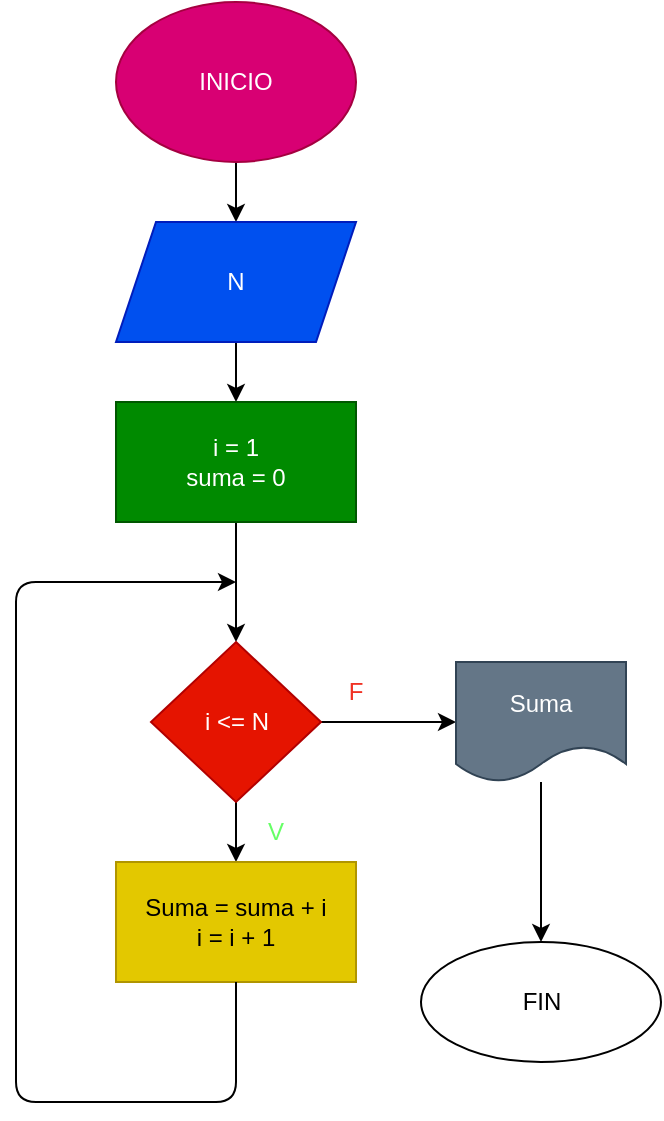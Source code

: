 <mxfile>
    <diagram id="_xTmgxNrKyBYuanVhczV" name="Página-1">
        <mxGraphModel dx="1427" dy="518" grid="1" gridSize="10" guides="1" tooltips="1" connect="1" arrows="1" fold="1" page="1" pageScale="1" pageWidth="827" pageHeight="1169" math="0" shadow="0">
            <root>
                <mxCell id="0"/>
                <mxCell id="1" parent="0"/>
                <mxCell id="4" value="" style="edgeStyle=none;html=1;" edge="1" parent="1" source="2" target="3">
                    <mxGeometry relative="1" as="geometry"/>
                </mxCell>
                <mxCell id="2" value="INICIO" style="ellipse;whiteSpace=wrap;html=1;fillColor=#d80073;fontColor=#ffffff;strokeColor=#A50040;" vertex="1" parent="1">
                    <mxGeometry x="50" y="130" width="120" height="80" as="geometry"/>
                </mxCell>
                <mxCell id="6" value="" style="edgeStyle=none;html=1;" edge="1" parent="1" source="3" target="5">
                    <mxGeometry relative="1" as="geometry"/>
                </mxCell>
                <mxCell id="3" value="N" style="shape=parallelogram;perimeter=parallelogramPerimeter;whiteSpace=wrap;html=1;fixedSize=1;fillColor=#0050ef;strokeColor=#001DBC;fontColor=#ffffff;" vertex="1" parent="1">
                    <mxGeometry x="50" y="240" width="120" height="60" as="geometry"/>
                </mxCell>
                <mxCell id="8" value="" style="edgeStyle=none;html=1;" edge="1" parent="1" source="5" target="7">
                    <mxGeometry relative="1" as="geometry"/>
                </mxCell>
                <mxCell id="5" value="i = 1&lt;br&gt;suma = 0" style="whiteSpace=wrap;html=1;fillColor=#008a00;strokeColor=#005700;fontColor=#ffffff;" vertex="1" parent="1">
                    <mxGeometry x="50" y="330" width="120" height="60" as="geometry"/>
                </mxCell>
                <mxCell id="10" value="" style="edgeStyle=none;html=1;" edge="1" parent="1" source="7" target="9">
                    <mxGeometry relative="1" as="geometry"/>
                </mxCell>
                <mxCell id="13" value="" style="edgeStyle=none;html=1;" edge="1" parent="1" source="7" target="12">
                    <mxGeometry relative="1" as="geometry"/>
                </mxCell>
                <mxCell id="7" value="i &amp;lt;= N" style="rhombus;whiteSpace=wrap;html=1;fillColor=#e51400;strokeColor=#B20000;fontColor=#ffffff;" vertex="1" parent="1">
                    <mxGeometry x="67.5" y="450" width="85" height="80" as="geometry"/>
                </mxCell>
                <mxCell id="9" value="Suma = suma + i&lt;br&gt;i = i + 1" style="whiteSpace=wrap;html=1;fillColor=#e3c800;strokeColor=#B09500;fontColor=#000000;" vertex="1" parent="1">
                    <mxGeometry x="50" y="560" width="120" height="60" as="geometry"/>
                </mxCell>
                <mxCell id="11" value="" style="endArrow=classic;html=1;exitX=0.5;exitY=1;exitDx=0;exitDy=0;" edge="1" parent="1" source="9">
                    <mxGeometry width="50" height="50" relative="1" as="geometry">
                        <mxPoint x="100" y="480" as="sourcePoint"/>
                        <mxPoint x="110" y="420" as="targetPoint"/>
                        <Array as="points">
                            <mxPoint x="110" y="680"/>
                            <mxPoint y="680"/>
                            <mxPoint y="520"/>
                            <mxPoint y="420"/>
                        </Array>
                    </mxGeometry>
                </mxCell>
                <mxCell id="15" value="" style="edgeStyle=none;html=1;" edge="1" parent="1" source="12" target="14">
                    <mxGeometry relative="1" as="geometry"/>
                </mxCell>
                <mxCell id="12" value="Suma" style="shape=document;whiteSpace=wrap;html=1;boundedLbl=1;fillColor=#647687;strokeColor=#314354;fontColor=#ffffff;" vertex="1" parent="1">
                    <mxGeometry x="220" y="460" width="85" height="60" as="geometry"/>
                </mxCell>
                <mxCell id="14" value="FIN" style="ellipse;whiteSpace=wrap;html=1;" vertex="1" parent="1">
                    <mxGeometry x="202.5" y="600" width="120" height="60" as="geometry"/>
                </mxCell>
                <mxCell id="16" value="&lt;font color=&quot;#f03224&quot;&gt;F&lt;/font&gt;" style="text;html=1;strokeColor=none;fillColor=none;align=center;verticalAlign=middle;whiteSpace=wrap;rounded=0;" vertex="1" parent="1">
                    <mxGeometry x="140" y="460" width="60" height="30" as="geometry"/>
                </mxCell>
                <mxCell id="17" value="&lt;font color=&quot;#66ff66&quot;&gt;V&lt;/font&gt;" style="text;html=1;strokeColor=none;fillColor=none;align=center;verticalAlign=middle;whiteSpace=wrap;rounded=0;" vertex="1" parent="1">
                    <mxGeometry x="100" y="530" width="60" height="30" as="geometry"/>
                </mxCell>
            </root>
        </mxGraphModel>
    </diagram>
</mxfile>